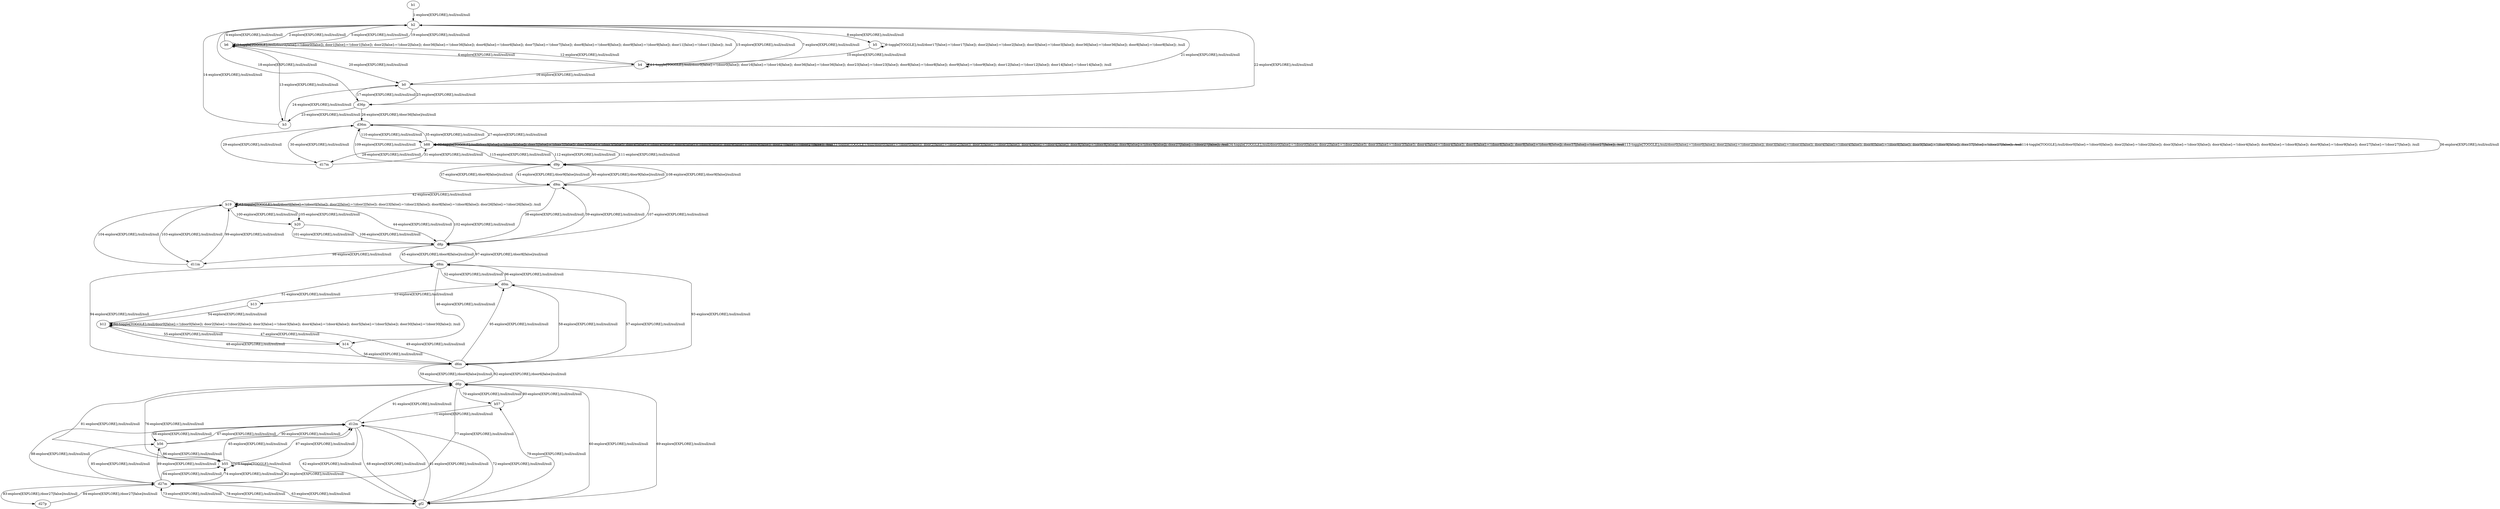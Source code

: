 # Total number of goals covered by this test: 9
# d27m --> b56
# d27m --> gf2
# d27m --> d27p
# d6p --> d27m
# gf2 --> d27m
# gf2 --> d6p
# b56 --> b55
# b57 --> d6p
# d27p --> d27m

digraph g {
"b1" -> "b2" [label = "1-explore[EXPLORE];/null/null/null"];
"b2" -> "b6" [label = "2-explore[EXPLORE];/null/null/null"];
"b6" -> "b6" [label = "3-toggle[TOGGLE];/null/door0[false]:=!(door0[false]); door1[false]:=!(door1[false]); door2[false]:=!(door2[false]); door36[false]:=!(door36[false]); door6[false]:=!(door6[false]); door7[false]:=!(door7[false]); door8[false]:=!(door8[false]); door9[false]:=!(door9[false]); door11[false]:=!(door11[false]); /null"];
"b6" -> "b2" [label = "4-explore[EXPLORE];/null/null/null"];
"b2" -> "b6" [label = "5-explore[EXPLORE];/null/null/null"];
"b6" -> "b4" [label = "6-explore[EXPLORE];/null/null/null"];
"b4" -> "b2" [label = "7-explore[EXPLORE];/null/null/null"];
"b2" -> "b5" [label = "8-explore[EXPLORE];/null/null/null"];
"b5" -> "b5" [label = "9-toggle[TOGGLE];/null/door17[false]:=!(door17[false]); door2[false]:=!(door2[false]); door3[false]:=!(door3[false]); door36[false]:=!(door36[false]); door8[false]:=!(door8[false]); /null"];
"b5" -> "b4" [label = "10-explore[EXPLORE];/null/null/null"];
"b4" -> "b4" [label = "11-toggle[TOGGLE];/null/door0[false]:=!(door0[false]); door16[false]:=!(door16[false]); door36[false]:=!(door36[false]); door23[false]:=!(door23[false]); door8[false]:=!(door8[false]); door9[false]:=!(door9[false]); door12[false]:=!(door12[false]); door14[false]:=!(door14[false]); /null"];
"b4" -> "b6" [label = "12-explore[EXPLORE];/null/null/null"];
"b6" -> "b3" [label = "13-explore[EXPLORE];/null/null/null"];
"b3" -> "b2" [label = "14-explore[EXPLORE];/null/null/null"];
"b2" -> "b4" [label = "15-explore[EXPLORE];/null/null/null"];
"b4" -> "b0" [label = "16-explore[EXPLORE];/null/null/null"];
"b0" -> "d36p" [label = "17-explore[EXPLORE];/null/null/null"];
"d36p" -> "b2" [label = "18-explore[EXPLORE];/null/null/null"];
"b2" -> "b6" [label = "19-explore[EXPLORE];/null/null/null"];
"b6" -> "b0" [label = "20-explore[EXPLORE];/null/null/null"];
"b0" -> "b2" [label = "21-explore[EXPLORE];/null/null/null"];
"b2" -> "d36p" [label = "22-explore[EXPLORE];/null/null/null"];
"d36p" -> "b3" [label = "23-explore[EXPLORE];/null/null/null"];
"b3" -> "b0" [label = "24-explore[EXPLORE];/null/null/null"];
"b0" -> "d36p" [label = "25-explore[EXPLORE];/null/null/null"];
"d36p" -> "d36m" [label = "26-explore[EXPLORE];/door36[false]/null/null"];
"d36m" -> "b88" [label = "27-explore[EXPLORE];/null/null/null"];
"b88" -> "d17m" [label = "28-explore[EXPLORE];/null/null/null"];
"d17m" -> "d36m" [label = "29-explore[EXPLORE];/null/null/null"];
"d36m" -> "d17m" [label = "30-explore[EXPLORE];/null/null/null"];
"d17m" -> "b88" [label = "31-explore[EXPLORE];/null/null/null"];
"b88" -> "b88" [label = "32-toggle[TOGGLE];/null/door0[false]:=!(door0[false]); door2[false]:=!(door2[false]); door3[false]:=!(door3[false]); door4[false]:=!(door4[false]); door8[false]:=!(door8[false]); door9[false]:=!(door9[false]); door27[false]:=!(door27[false]); /null"];
"b88" -> "b88" [label = "33-toggle[TOGGLE];/null/door0[false]:=!(door0[false]); door2[false]:=!(door2[false]); door3[false]:=!(door3[false]); door4[false]:=!(door4[false]); door8[false]:=!(door8[false]); door9[false]:=!(door9[false]); door27[false]:=!(door27[false]); /null"];
"b88" -> "b88" [label = "34-toggle[TOGGLE];/null/door0[false]:=!(door0[false]); door2[false]:=!(door2[false]); door3[false]:=!(door3[false]); door4[false]:=!(door4[false]); door8[false]:=!(door8[false]); door9[false]:=!(door9[false]); door27[false]:=!(door27[false]); /null"];
"b88" -> "d36m" [label = "35-explore[EXPLORE];/null/null/null"];
"d36m" -> "d9p" [label = "36-explore[EXPLORE];/null/null/null"];
"d9p" -> "d9m" [label = "37-explore[EXPLORE];/door9[false]/null/null"];
"d9m" -> "d8p" [label = "38-explore[EXPLORE];/null/null/null"];
"d8p" -> "d9m" [label = "39-explore[EXPLORE];/null/null/null"];
"d9m" -> "d9p" [label = "40-explore[EXPLORE];/door9[false]/null/null"];
"d9p" -> "d9m" [label = "41-explore[EXPLORE];/door9[false]/null/null"];
"d9m" -> "b19" [label = "42-explore[EXPLORE];/null/null/null"];
"b19" -> "b19" [label = "43-toggle[TOGGLE];/null/door0[false]:=!(door0[false]); door2[false]:=!(door2[false]); door23[false]:=!(door23[false]); door8[false]:=!(door8[false]); door26[false]:=!(door26[false]); /null"];
"b19" -> "d8p" [label = "44-explore[EXPLORE];/null/null/null"];
"d8p" -> "d8m" [label = "45-explore[EXPLORE];/door8[false]/null/null"];
"d8m" -> "b14" [label = "46-explore[EXPLORE];/null/null/null"];
"b14" -> "b12" [label = "47-explore[EXPLORE];/null/null/null"];
"b12" -> "d6m" [label = "48-explore[EXPLORE];/null/null/null"];
"d6m" -> "b12" [label = "49-explore[EXPLORE];/null/null/null"];
"b12" -> "b12" [label = "50-toggle[TOGGLE];/null/door0[false]:=!(door0[false]); door2[false]:=!(door2[false]); door3[false]:=!(door3[false]); door4[false]:=!(door4[false]); door5[false]:=!(door5[false]); door30[false]:=!(door30[false]); /null"];
"b12" -> "d8m" [label = "51-explore[EXPLORE];/null/null/null"];
"d8m" -> "d0m" [label = "52-explore[EXPLORE];/null/null/null"];
"d0m" -> "b13" [label = "53-explore[EXPLORE];/null/null/null"];
"b13" -> "b12" [label = "54-explore[EXPLORE];/null/null/null"];
"b12" -> "b14" [label = "55-explore[EXPLORE];/null/null/null"];
"b14" -> "d6m" [label = "56-explore[EXPLORE];/null/null/null"];
"d6m" -> "d0m" [label = "57-explore[EXPLORE];/null/null/null"];
"d0m" -> "d6m" [label = "58-explore[EXPLORE];/null/null/null"];
"d6m" -> "d6p" [label = "59-explore[EXPLORE];/door6[false]/null/null"];
"d6p" -> "gf2" [label = "60-explore[EXPLORE];/null/null/null"];
"gf2" -> "d12m" [label = "61-explore[EXPLORE];/null/null/null"];
"d12m" -> "gf2" [label = "62-explore[EXPLORE];/null/null/null"];
"gf2" -> "d27m" [label = "63-explore[EXPLORE];/null/null/null"];
"d27m" -> "b55" [label = "64-explore[EXPLORE];/null/null/null"];
"b55" -> "d12m" [label = "65-explore[EXPLORE];/null/null/null"];
"d12m" -> "b56" [label = "66-explore[EXPLORE];/null/null/null"];
"b56" -> "d12m" [label = "67-explore[EXPLORE];/null/null/null"];
"d12m" -> "gf2" [label = "68-explore[EXPLORE];/null/null/null"];
"gf2" -> "d6p" [label = "69-explore[EXPLORE];/null/null/null"];
"d6p" -> "b57" [label = "70-explore[EXPLORE];/null/null/null"];
"b57" -> "d12m" [label = "71-explore[EXPLORE];/null/null/null"];
"d12m" -> "gf2" [label = "72-explore[EXPLORE];/null/null/null"];
"gf2" -> "d27m" [label = "73-explore[EXPLORE];/null/null/null"];
"d27m" -> "b55" [label = "74-explore[EXPLORE];/null/null/null"];
"b55" -> "b55" [label = "75-toggle[TOGGLE];/null/null/null"];
"b55" -> "d6p" [label = "76-explore[EXPLORE];/null/null/null"];
"d6p" -> "d27m" [label = "77-explore[EXPLORE];/null/null/null"];
"d27m" -> "gf2" [label = "78-explore[EXPLORE];/null/null/null"];
"gf2" -> "b57" [label = "79-explore[EXPLORE];/null/null/null"];
"b57" -> "d6p" [label = "80-explore[EXPLORE];/null/null/null"];
"d6p" -> "b55" [label = "81-explore[EXPLORE];/null/null/null"];
"b55" -> "d27m" [label = "82-explore[EXPLORE];/null/null/null"];
"d27m" -> "d27p" [label = "83-explore[EXPLORE];/door27[false]/null/null"];
"d27p" -> "d27m" [label = "84-explore[EXPLORE];/door27[false]/null/null"];
"d27m" -> "b56" [label = "85-explore[EXPLORE];/null/null/null"];
"b56" -> "b55" [label = "86-explore[EXPLORE];/null/null/null"];
"b55" -> "d12m" [label = "87-explore[EXPLORE];/null/null/null"];
"d12m" -> "d27m" [label = "88-explore[EXPLORE];/null/null/null"];
"d27m" -> "b56" [label = "89-explore[EXPLORE];/null/null/null"];
"b56" -> "d12m" [label = "90-explore[EXPLORE];/null/null/null"];
"d12m" -> "d6p" [label = "91-explore[EXPLORE];/null/null/null"];
"d6p" -> "d6m" [label = "92-explore[EXPLORE];/door6[false]/null/null"];
"d6m" -> "d8m" [label = "93-explore[EXPLORE];/null/null/null"];
"d8m" -> "d6m" [label = "94-explore[EXPLORE];/null/null/null"];
"d6m" -> "d0m" [label = "95-explore[EXPLORE];/null/null/null"];
"d0m" -> "d8m" [label = "96-explore[EXPLORE];/null/null/null"];
"d8m" -> "d8p" [label = "97-explore[EXPLORE];/door8[false]/null/null"];
"d8p" -> "d11m" [label = "98-explore[EXPLORE];/null/null/null"];
"d11m" -> "b19" [label = "99-explore[EXPLORE];/null/null/null"];
"b19" -> "b20" [label = "100-explore[EXPLORE];/null/null/null"];
"b20" -> "d8p" [label = "101-explore[EXPLORE];/null/null/null"];
"d8p" -> "b19" [label = "102-explore[EXPLORE];/null/null/null"];
"b19" -> "d11m" [label = "103-explore[EXPLORE];/null/null/null"];
"d11m" -> "b19" [label = "104-explore[EXPLORE];/null/null/null"];
"b19" -> "b20" [label = "105-explore[EXPLORE];/null/null/null"];
"b20" -> "d8p" [label = "106-explore[EXPLORE];/null/null/null"];
"d8p" -> "d9m" [label = "107-explore[EXPLORE];/null/null/null"];
"d9m" -> "d9p" [label = "108-explore[EXPLORE];/door9[false]/null/null"];
"d9p" -> "d36m" [label = "109-explore[EXPLORE];/null/null/null"];
"d36m" -> "b88" [label = "110-explore[EXPLORE];/null/null/null"];
"b88" -> "d9p" [label = "111-explore[EXPLORE];/null/null/null"];
"d9p" -> "b88" [label = "112-explore[EXPLORE];/null/null/null"];
"b88" -> "b88" [label = "113-toggle[TOGGLE];/null/door0[false]:=!(door0[false]); door2[false]:=!(door2[false]); door3[false]:=!(door3[false]); door4[false]:=!(door4[false]); door8[false]:=!(door8[false]); door9[false]:=!(door9[false]); door27[false]:=!(door27[false]); /null"];
"b88" -> "b88" [label = "114-toggle[TOGGLE];/null/door0[false]:=!(door0[false]); door2[false]:=!(door2[false]); door3[false]:=!(door3[false]); door4[false]:=!(door4[false]); door8[false]:=!(door8[false]); door9[false]:=!(door9[false]); door27[false]:=!(door27[false]); /null"];
"b88" -> "d9p" [label = "115-explore[EXPLORE];/null/null/null"];
}
